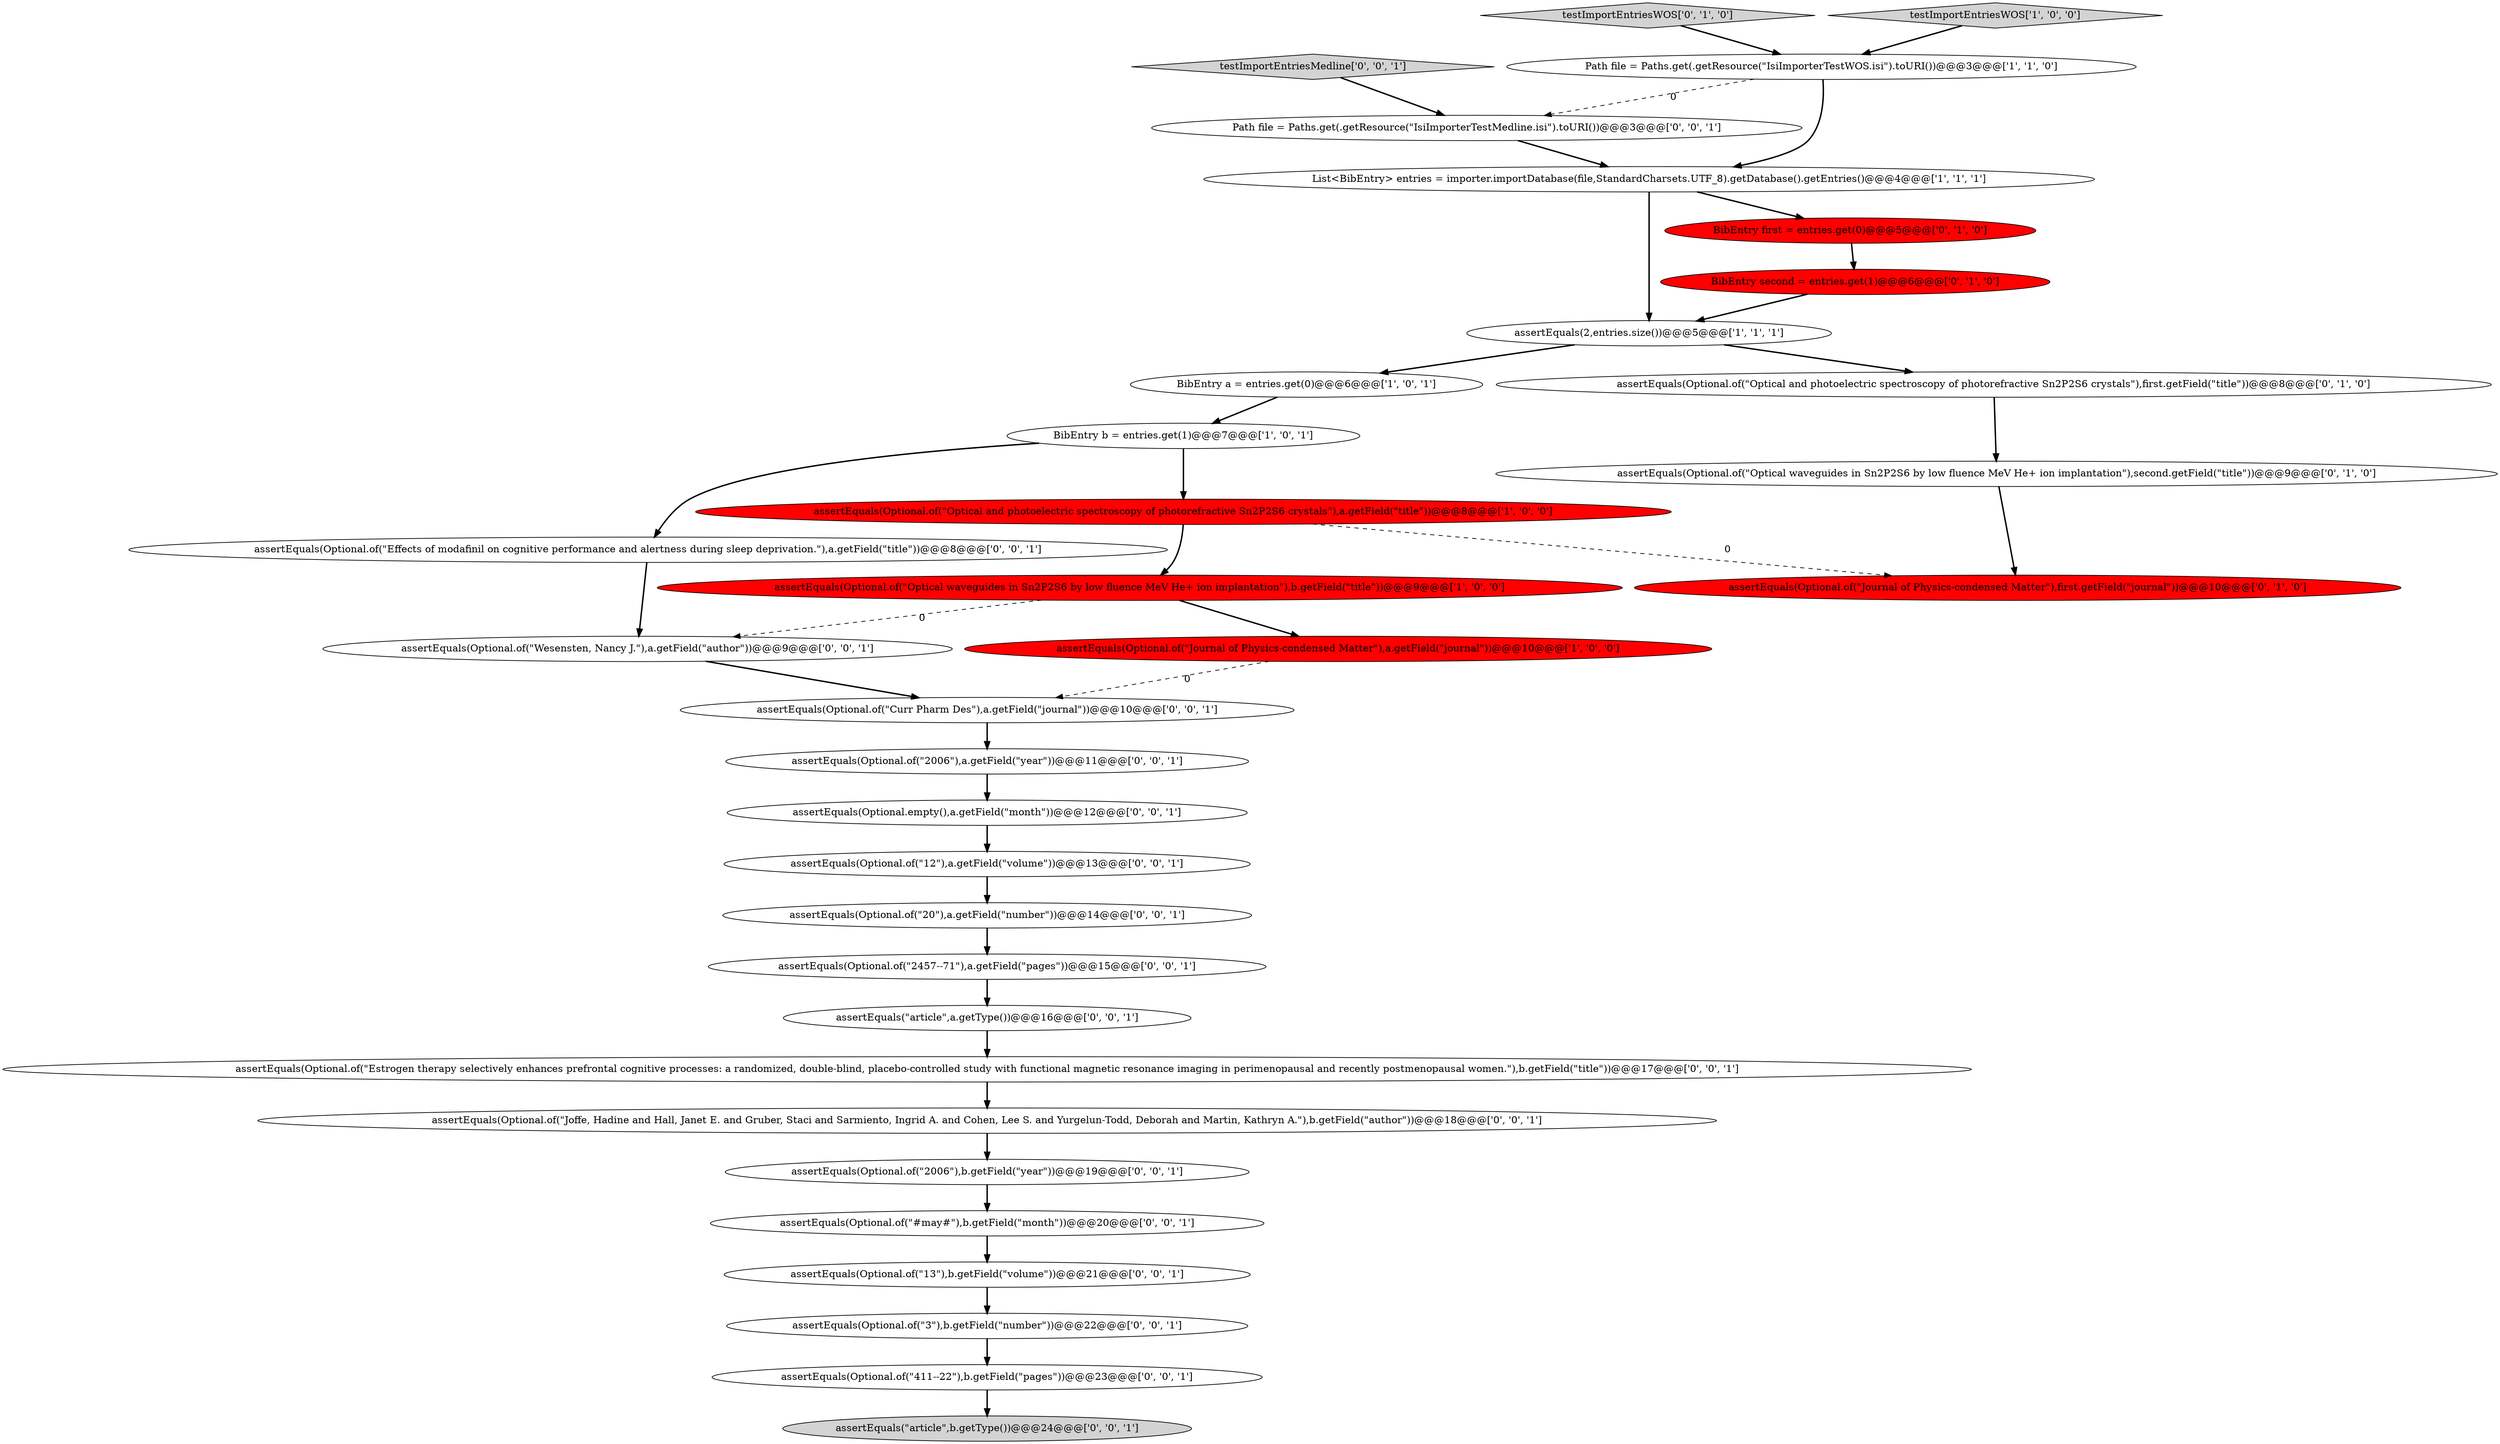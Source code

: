 digraph {
6 [style = filled, label = "assertEquals(Optional.of(\"Optical waveguides in Sn2P2S6 by low fluence MeV He+ ion implantation\"),b.getField(\"title\"))@@@9@@@['1', '0', '0']", fillcolor = red, shape = ellipse image = "AAA1AAABBB1BBB"];
14 [style = filled, label = "assertEquals(Optional.of(\"Journal of Physics-condensed Matter\"),first.getField(\"journal\"))@@@10@@@['0', '1', '0']", fillcolor = red, shape = ellipse image = "AAA1AAABBB2BBB"];
5 [style = filled, label = "Path file = Paths.get(.getResource(\"IsiImporterTestWOS.isi\").toURI())@@@3@@@['1', '1', '0']", fillcolor = white, shape = ellipse image = "AAA0AAABBB1BBB"];
3 [style = filled, label = "List<BibEntry> entries = importer.importDatabase(file,StandardCharsets.UTF_8).getDatabase().getEntries()@@@4@@@['1', '1', '1']", fillcolor = white, shape = ellipse image = "AAA0AAABBB1BBB"];
17 [style = filled, label = "assertEquals(Optional.of(\"3\"),b.getField(\"number\"))@@@22@@@['0', '0', '1']", fillcolor = white, shape = ellipse image = "AAA0AAABBB3BBB"];
31 [style = filled, label = "assertEquals(Optional.of(\"Effects of modafinil on cognitive performance and alertness during sleep deprivation.\"),a.getField(\"title\"))@@@8@@@['0', '0', '1']", fillcolor = white, shape = ellipse image = "AAA0AAABBB3BBB"];
33 [style = filled, label = "assertEquals(Optional.of(\"2006\"),b.getField(\"year\"))@@@19@@@['0', '0', '1']", fillcolor = white, shape = ellipse image = "AAA0AAABBB3BBB"];
24 [style = filled, label = "testImportEntriesMedline['0', '0', '1']", fillcolor = lightgray, shape = diamond image = "AAA0AAABBB3BBB"];
32 [style = filled, label = "assertEquals(Optional.of(\"2457--71\"),a.getField(\"pages\"))@@@15@@@['0', '0', '1']", fillcolor = white, shape = ellipse image = "AAA0AAABBB3BBB"];
13 [style = filled, label = "testImportEntriesWOS['0', '1', '0']", fillcolor = lightgray, shape = diamond image = "AAA0AAABBB2BBB"];
27 [style = filled, label = "assertEquals(Optional.of(\"#may#\"),b.getField(\"month\"))@@@20@@@['0', '0', '1']", fillcolor = white, shape = ellipse image = "AAA0AAABBB3BBB"];
2 [style = filled, label = "assertEquals(Optional.of(\"Optical and photoelectric spectroscopy of photorefractive Sn2P2S6 crystals\"),a.getField(\"title\"))@@@8@@@['1', '0', '0']", fillcolor = red, shape = ellipse image = "AAA1AAABBB1BBB"];
18 [style = filled, label = "assertEquals(Optional.of(\"Wesensten, Nancy J.\"),a.getField(\"author\"))@@@9@@@['0', '0', '1']", fillcolor = white, shape = ellipse image = "AAA0AAABBB3BBB"];
29 [style = filled, label = "assertEquals(Optional.empty(),a.getField(\"month\"))@@@12@@@['0', '0', '1']", fillcolor = white, shape = ellipse image = "AAA0AAABBB3BBB"];
28 [style = filled, label = "assertEquals(Optional.of(\"Curr Pharm Des\"),a.getField(\"journal\"))@@@10@@@['0', '0', '1']", fillcolor = white, shape = ellipse image = "AAA0AAABBB3BBB"];
30 [style = filled, label = "assertEquals(Optional.of(\"13\"),b.getField(\"volume\"))@@@21@@@['0', '0', '1']", fillcolor = white, shape = ellipse image = "AAA0AAABBB3BBB"];
20 [style = filled, label = "assertEquals(\"article\",b.getType())@@@24@@@['0', '0', '1']", fillcolor = lightgray, shape = ellipse image = "AAA0AAABBB3BBB"];
25 [style = filled, label = "assertEquals(\"article\",a.getType())@@@16@@@['0', '0', '1']", fillcolor = white, shape = ellipse image = "AAA0AAABBB3BBB"];
8 [style = filled, label = "testImportEntriesWOS['1', '0', '0']", fillcolor = lightgray, shape = diamond image = "AAA0AAABBB1BBB"];
7 [style = filled, label = "assertEquals(Optional.of(\"Journal of Physics-condensed Matter\"),a.getField(\"journal\"))@@@10@@@['1', '0', '0']", fillcolor = red, shape = ellipse image = "AAA1AAABBB1BBB"];
15 [style = filled, label = "assertEquals(Optional.of(\"411--22\"),b.getField(\"pages\"))@@@23@@@['0', '0', '1']", fillcolor = white, shape = ellipse image = "AAA0AAABBB3BBB"];
0 [style = filled, label = "assertEquals(2,entries.size())@@@5@@@['1', '1', '1']", fillcolor = white, shape = ellipse image = "AAA0AAABBB1BBB"];
4 [style = filled, label = "BibEntry a = entries.get(0)@@@6@@@['1', '0', '1']", fillcolor = white, shape = ellipse image = "AAA0AAABBB1BBB"];
23 [style = filled, label = "assertEquals(Optional.of(\"Estrogen therapy selectively enhances prefrontal cognitive processes: a randomized, double-blind, placebo-controlled study with functional magnetic resonance imaging in perimenopausal and recently postmenopausal women.\"),b.getField(\"title\"))@@@17@@@['0', '0', '1']", fillcolor = white, shape = ellipse image = "AAA0AAABBB3BBB"];
10 [style = filled, label = "BibEntry first = entries.get(0)@@@5@@@['0', '1', '0']", fillcolor = red, shape = ellipse image = "AAA1AAABBB2BBB"];
11 [style = filled, label = "assertEquals(Optional.of(\"Optical and photoelectric spectroscopy of photorefractive Sn2P2S6 crystals\"),first.getField(\"title\"))@@@8@@@['0', '1', '0']", fillcolor = white, shape = ellipse image = "AAA0AAABBB2BBB"];
22 [style = filled, label = "assertEquals(Optional.of(\"12\"),a.getField(\"volume\"))@@@13@@@['0', '0', '1']", fillcolor = white, shape = ellipse image = "AAA0AAABBB3BBB"];
12 [style = filled, label = "BibEntry second = entries.get(1)@@@6@@@['0', '1', '0']", fillcolor = red, shape = ellipse image = "AAA1AAABBB2BBB"];
9 [style = filled, label = "assertEquals(Optional.of(\"Optical waveguides in Sn2P2S6 by low fluence MeV He+ ion implantation\"),second.getField(\"title\"))@@@9@@@['0', '1', '0']", fillcolor = white, shape = ellipse image = "AAA0AAABBB2BBB"];
1 [style = filled, label = "BibEntry b = entries.get(1)@@@7@@@['1', '0', '1']", fillcolor = white, shape = ellipse image = "AAA0AAABBB1BBB"];
21 [style = filled, label = "Path file = Paths.get(.getResource(\"IsiImporterTestMedline.isi\").toURI())@@@3@@@['0', '0', '1']", fillcolor = white, shape = ellipse image = "AAA0AAABBB3BBB"];
19 [style = filled, label = "assertEquals(Optional.of(\"20\"),a.getField(\"number\"))@@@14@@@['0', '0', '1']", fillcolor = white, shape = ellipse image = "AAA0AAABBB3BBB"];
16 [style = filled, label = "assertEquals(Optional.of(\"2006\"),a.getField(\"year\"))@@@11@@@['0', '0', '1']", fillcolor = white, shape = ellipse image = "AAA0AAABBB3BBB"];
26 [style = filled, label = "assertEquals(Optional.of(\"Joffe, Hadine and Hall, Janet E. and Gruber, Staci and Sarmiento, Ingrid A. and Cohen, Lee S. and Yurgelun-Todd, Deborah and Martin, Kathryn A.\"),b.getField(\"author\"))@@@18@@@['0', '0', '1']", fillcolor = white, shape = ellipse image = "AAA0AAABBB3BBB"];
5->3 [style = bold, label=""];
30->17 [style = bold, label=""];
22->19 [style = bold, label=""];
2->6 [style = bold, label=""];
25->23 [style = bold, label=""];
27->30 [style = bold, label=""];
16->29 [style = bold, label=""];
23->26 [style = bold, label=""];
0->11 [style = bold, label=""];
31->18 [style = bold, label=""];
11->9 [style = bold, label=""];
12->0 [style = bold, label=""];
28->16 [style = bold, label=""];
33->27 [style = bold, label=""];
18->28 [style = bold, label=""];
3->0 [style = bold, label=""];
6->18 [style = dashed, label="0"];
3->10 [style = bold, label=""];
19->32 [style = bold, label=""];
2->14 [style = dashed, label="0"];
8->5 [style = bold, label=""];
24->21 [style = bold, label=""];
7->28 [style = dashed, label="0"];
0->4 [style = bold, label=""];
10->12 [style = bold, label=""];
15->20 [style = bold, label=""];
32->25 [style = bold, label=""];
17->15 [style = bold, label=""];
9->14 [style = bold, label=""];
13->5 [style = bold, label=""];
5->21 [style = dashed, label="0"];
1->2 [style = bold, label=""];
4->1 [style = bold, label=""];
29->22 [style = bold, label=""];
6->7 [style = bold, label=""];
1->31 [style = bold, label=""];
26->33 [style = bold, label=""];
21->3 [style = bold, label=""];
}
